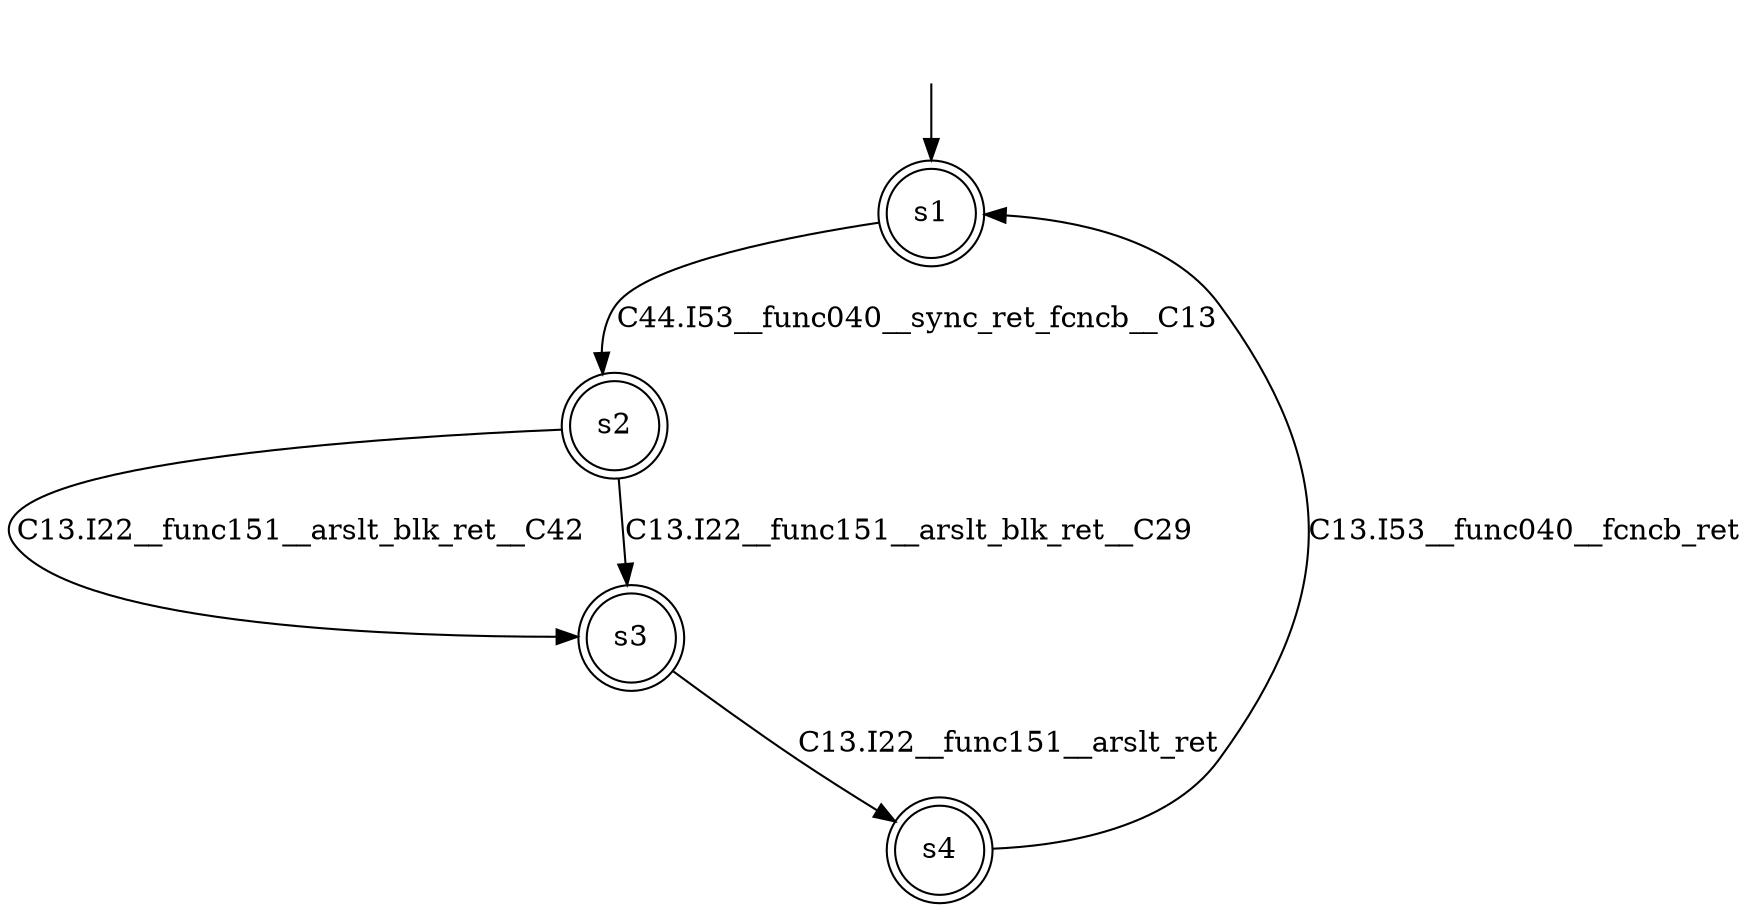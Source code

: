 digraph automaton {
	1 [label=<s1> shape="doublecircle"];
	2 [label=<s2> shape="doublecircle"];
	3 [label=<s3> shape="doublecircle"];
	4 [label=<s4> shape="doublecircle"];
	__init1 [label=<> shape="none"];
	__init1 -> 1;
	1 -> 2 [label=<C44.I53__func040__sync_ret_fcncb__C13> id="1-0-2"];
	2 -> 3 [label=<C13.I22__func151__arslt_blk_ret__C42> id="2-0-3"];
	2 -> 3 [label=<C13.I22__func151__arslt_blk_ret__C29> id="2-1-3"];
	3 -> 4 [label=<C13.I22__func151__arslt_ret> id="3-0-4"];
	4 -> 1 [label=<C13.I53__func040__fcncb_ret> id="4-0-1"];
}
